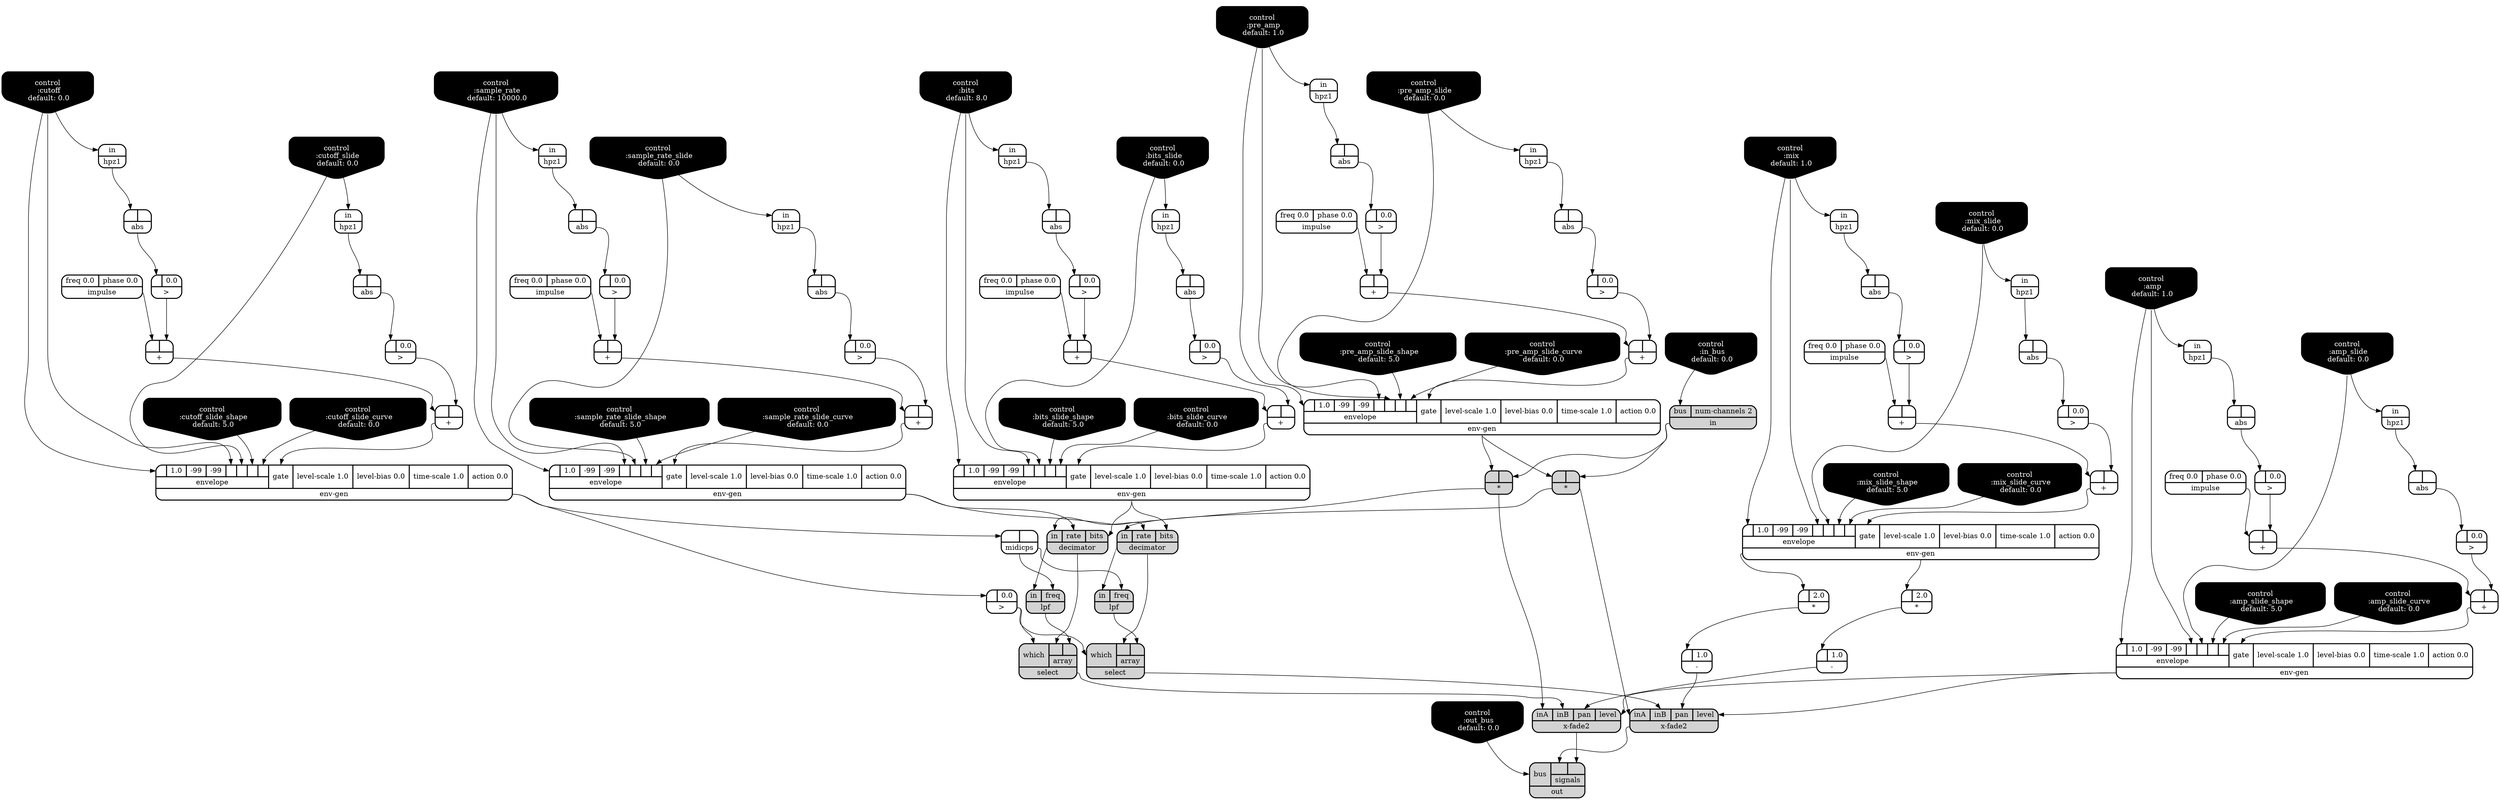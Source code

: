 digraph synthdef {
70 [label = "{{ <a> |<b> } |<__UG_NAME__>* }" style="filled, bold, rounded"  shape=record rankdir=LR];
88 [label = "{{ <a> |<b> 2.0} |<__UG_NAME__>* }" style="bold, rounded" shape=record rankdir=LR];
89 [label = "{{ <a> |<b> } |<__UG_NAME__>* }" style="filled, bold, rounded"  shape=record rankdir=LR];
95 [label = "{{ <a> |<b> 2.0} |<__UG_NAME__>* }" style="bold, rounded" shape=record rankdir=LR];
31 [label = "{{ <a> |<b> } |<__UG_NAME__>+ }" style="bold, rounded" shape=record rankdir=LR];
35 [label = "{{ <a> |<b> } |<__UG_NAME__>+ }" style="bold, rounded" shape=record rankdir=LR];
44 [label = "{{ <a> |<b> } |<__UG_NAME__>+ }" style="bold, rounded" shape=record rankdir=LR];
48 [label = "{{ <a> |<b> } |<__UG_NAME__>+ }" style="bold, rounded" shape=record rankdir=LR];
54 [label = "{{ <a> |<b> } |<__UG_NAME__>+ }" style="bold, rounded" shape=record rankdir=LR];
58 [label = "{{ <a> |<b> } |<__UG_NAME__>+ }" style="bold, rounded" shape=record rankdir=LR];
64 [label = "{{ <a> |<b> } |<__UG_NAME__>+ }" style="bold, rounded" shape=record rankdir=LR];
68 [label = "{{ <a> |<b> } |<__UG_NAME__>+ }" style="bold, rounded" shape=record rankdir=LR];
75 [label = "{{ <a> |<b> } |<__UG_NAME__>+ }" style="bold, rounded" shape=record rankdir=LR];
79 [label = "{{ <a> |<b> } |<__UG_NAME__>+ }" style="bold, rounded" shape=record rankdir=LR];
82 [label = "{{ <a> |<b> } |<__UG_NAME__>+ }" style="bold, rounded" shape=record rankdir=LR];
86 [label = "{{ <a> |<b> } |<__UG_NAME__>+ }" style="bold, rounded" shape=record rankdir=LR];
96 [label = "{{ <a> |<b> 1.0} |<__UG_NAME__>- }" style="bold, rounded" shape=record rankdir=LR];
101 [label = "{{ <a> |<b> 1.0} |<__UG_NAME__>- }" style="bold, rounded" shape=record rankdir=LR];
30 [label = "{{ <a> |<b> 0.0} |<__UG_NAME__>\> }" style="bold, rounded" shape=record rankdir=LR];
34 [label = "{{ <a> |<b> 0.0} |<__UG_NAME__>\> }" style="bold, rounded" shape=record rankdir=LR];
39 [label = "{{ <a> |<b> 0.0} |<__UG_NAME__>\> }" style="bold, rounded" shape=record rankdir=LR];
43 [label = "{{ <a> |<b> 0.0} |<__UG_NAME__>\> }" style="bold, rounded" shape=record rankdir=LR];
47 [label = "{{ <a> |<b> 0.0} |<__UG_NAME__>\> }" style="bold, rounded" shape=record rankdir=LR];
53 [label = "{{ <a> |<b> 0.0} |<__UG_NAME__>\> }" style="bold, rounded" shape=record rankdir=LR];
57 [label = "{{ <a> |<b> 0.0} |<__UG_NAME__>\> }" style="bold, rounded" shape=record rankdir=LR];
62 [label = "{{ <a> |<b> 0.0} |<__UG_NAME__>\> }" style="bold, rounded" shape=record rankdir=LR];
67 [label = "{{ <a> |<b> 0.0} |<__UG_NAME__>\> }" style="bold, rounded" shape=record rankdir=LR];
74 [label = "{{ <a> |<b> 0.0} |<__UG_NAME__>\> }" style="bold, rounded" shape=record rankdir=LR];
78 [label = "{{ <a> |<b> 0.0} |<__UG_NAME__>\> }" style="bold, rounded" shape=record rankdir=LR];
85 [label = "{{ <a> |<b> 0.0} |<__UG_NAME__>\> }" style="bold, rounded" shape=record rankdir=LR];
93 [label = "{{ <a> |<b> 0.0} |<__UG_NAME__>\> }" style="bold, rounded" shape=record rankdir=LR];
29 [label = "{{ <a> |<b> } |<__UG_NAME__>abs }" style="bold, rounded" shape=record rankdir=LR];
33 [label = "{{ <a> |<b> } |<__UG_NAME__>abs }" style="bold, rounded" shape=record rankdir=LR];
38 [label = "{{ <a> |<b> } |<__UG_NAME__>abs }" style="bold, rounded" shape=record rankdir=LR];
42 [label = "{{ <a> |<b> } |<__UG_NAME__>abs }" style="bold, rounded" shape=record rankdir=LR];
46 [label = "{{ <a> |<b> } |<__UG_NAME__>abs }" style="bold, rounded" shape=record rankdir=LR];
52 [label = "{{ <a> |<b> } |<__UG_NAME__>abs }" style="bold, rounded" shape=record rankdir=LR];
56 [label = "{{ <a> |<b> } |<__UG_NAME__>abs }" style="bold, rounded" shape=record rankdir=LR];
61 [label = "{{ <a> |<b> } |<__UG_NAME__>abs }" style="bold, rounded" shape=record rankdir=LR];
66 [label = "{{ <a> |<b> } |<__UG_NAME__>abs }" style="bold, rounded" shape=record rankdir=LR];
73 [label = "{{ <a> |<b> } |<__UG_NAME__>abs }" style="bold, rounded" shape=record rankdir=LR];
77 [label = "{{ <a> |<b> } |<__UG_NAME__>abs }" style="bold, rounded" shape=record rankdir=LR];
84 [label = "{{ <a> |<b> } |<__UG_NAME__>abs }" style="bold, rounded" shape=record rankdir=LR];
0 [label = "control
 :amp
 default: 1.0" shape=invhouse style="rounded, filled, bold" fillcolor=black fontcolor=white ]; 
1 [label = "control
 :amp_slide
 default: 0.0" shape=invhouse style="rounded, filled, bold" fillcolor=black fontcolor=white ]; 
2 [label = "control
 :amp_slide_shape
 default: 5.0" shape=invhouse style="rounded, filled, bold" fillcolor=black fontcolor=white ]; 
3 [label = "control
 :amp_slide_curve
 default: 0.0" shape=invhouse style="rounded, filled, bold" fillcolor=black fontcolor=white ]; 
4 [label = "control
 :mix
 default: 1.0" shape=invhouse style="rounded, filled, bold" fillcolor=black fontcolor=white ]; 
5 [label = "control
 :mix_slide
 default: 0.0" shape=invhouse style="rounded, filled, bold" fillcolor=black fontcolor=white ]; 
6 [label = "control
 :mix_slide_shape
 default: 5.0" shape=invhouse style="rounded, filled, bold" fillcolor=black fontcolor=white ]; 
7 [label = "control
 :mix_slide_curve
 default: 0.0" shape=invhouse style="rounded, filled, bold" fillcolor=black fontcolor=white ]; 
8 [label = "control
 :pre_amp
 default: 1.0" shape=invhouse style="rounded, filled, bold" fillcolor=black fontcolor=white ]; 
9 [label = "control
 :pre_amp_slide
 default: 0.0" shape=invhouse style="rounded, filled, bold" fillcolor=black fontcolor=white ]; 
10 [label = "control
 :pre_amp_slide_shape
 default: 5.0" shape=invhouse style="rounded, filled, bold" fillcolor=black fontcolor=white ]; 
11 [label = "control
 :pre_amp_slide_curve
 default: 0.0" shape=invhouse style="rounded, filled, bold" fillcolor=black fontcolor=white ]; 
12 [label = "control
 :sample_rate
 default: 10000.0" shape=invhouse style="rounded, filled, bold" fillcolor=black fontcolor=white ]; 
13 [label = "control
 :sample_rate_slide
 default: 0.0" shape=invhouse style="rounded, filled, bold" fillcolor=black fontcolor=white ]; 
14 [label = "control
 :sample_rate_slide_shape
 default: 5.0" shape=invhouse style="rounded, filled, bold" fillcolor=black fontcolor=white ]; 
15 [label = "control
 :sample_rate_slide_curve
 default: 0.0" shape=invhouse style="rounded, filled, bold" fillcolor=black fontcolor=white ]; 
16 [label = "control
 :bits
 default: 8.0" shape=invhouse style="rounded, filled, bold" fillcolor=black fontcolor=white ]; 
17 [label = "control
 :bits_slide
 default: 0.0" shape=invhouse style="rounded, filled, bold" fillcolor=black fontcolor=white ]; 
18 [label = "control
 :bits_slide_shape
 default: 5.0" shape=invhouse style="rounded, filled, bold" fillcolor=black fontcolor=white ]; 
19 [label = "control
 :bits_slide_curve
 default: 0.0" shape=invhouse style="rounded, filled, bold" fillcolor=black fontcolor=white ]; 
20 [label = "control
 :cutoff
 default: 0.0" shape=invhouse style="rounded, filled, bold" fillcolor=black fontcolor=white ]; 
21 [label = "control
 :cutoff_slide
 default: 0.0" shape=invhouse style="rounded, filled, bold" fillcolor=black fontcolor=white ]; 
22 [label = "control
 :cutoff_slide_shape
 default: 5.0" shape=invhouse style="rounded, filled, bold" fillcolor=black fontcolor=white ]; 
23 [label = "control
 :cutoff_slide_curve
 default: 0.0" shape=invhouse style="rounded, filled, bold" fillcolor=black fontcolor=white ]; 
24 [label = "control
 :in_bus
 default: 0.0" shape=invhouse style="rounded, filled, bold" fillcolor=black fontcolor=white ]; 
25 [label = "control
 :out_bus
 default: 0.0" shape=invhouse style="rounded, filled, bold" fillcolor=black fontcolor=white ]; 
81 [label = "{{ <in> in|<rate> rate|<bits> bits} |<__UG_NAME__>decimator }" style="filled, bold, rounded"  shape=record rankdir=LR];
98 [label = "{{ <in> in|<rate> rate|<bits> bits} |<__UG_NAME__>decimator }" style="filled, bold, rounded"  shape=record rankdir=LR];
49 [label = "{{ {{<envelope___control___0>|1.0|-99|-99|<envelope___control___4>|<envelope___control___5>|<envelope___control___6>|<envelope___control___7>}|envelope}|<gate> gate|<level____scale> level-scale 1.0|<level____bias> level-bias 0.0|<time____scale> time-scale 1.0|<action> action 0.0} |<__UG_NAME__>env-gen }" style="bold, rounded" shape=record rankdir=LR];
59 [label = "{{ {{<envelope___control___0>|1.0|-99|-99|<envelope___control___4>|<envelope___control___5>|<envelope___control___6>|<envelope___control___7>}|envelope}|<gate> gate|<level____scale> level-scale 1.0|<level____bias> level-bias 0.0|<time____scale> time-scale 1.0|<action> action 0.0} |<__UG_NAME__>env-gen }" style="bold, rounded" shape=record rankdir=LR];
69 [label = "{{ {{<envelope___control___0>|1.0|-99|-99|<envelope___control___4>|<envelope___control___5>|<envelope___control___6>|<envelope___control___7>}|envelope}|<gate> gate|<level____scale> level-scale 1.0|<level____bias> level-bias 0.0|<time____scale> time-scale 1.0|<action> action 0.0} |<__UG_NAME__>env-gen }" style="bold, rounded" shape=record rankdir=LR];
80 [label = "{{ {{<envelope___control___0>|1.0|-99|-99|<envelope___control___4>|<envelope___control___5>|<envelope___control___6>|<envelope___control___7>}|envelope}|<gate> gate|<level____scale> level-scale 1.0|<level____bias> level-bias 0.0|<time____scale> time-scale 1.0|<action> action 0.0} |<__UG_NAME__>env-gen }" style="bold, rounded" shape=record rankdir=LR];
87 [label = "{{ {{<envelope___control___0>|1.0|-99|-99|<envelope___control___4>|<envelope___control___5>|<envelope___control___6>|<envelope___control___7>}|envelope}|<gate> gate|<level____scale> level-scale 1.0|<level____bias> level-bias 0.0|<time____scale> time-scale 1.0|<action> action 0.0} |<__UG_NAME__>env-gen }" style="bold, rounded" shape=record rankdir=LR];
90 [label = "{{ {{<envelope___control___0>|1.0|-99|-99|<envelope___control___4>|<envelope___control___5>|<envelope___control___6>|<envelope___control___7>}|envelope}|<gate> gate|<level____scale> level-scale 1.0|<level____bias> level-bias 0.0|<time____scale> time-scale 1.0|<action> action 0.0} |<__UG_NAME__>env-gen }" style="bold, rounded" shape=record rankdir=LR];
28 [label = "{{ <in> in} |<__UG_NAME__>hpz1 }" style="bold, rounded" shape=record rankdir=LR];
32 [label = "{{ <in> in} |<__UG_NAME__>hpz1 }" style="bold, rounded" shape=record rankdir=LR];
36 [label = "{{ <in> in} |<__UG_NAME__>hpz1 }" style="bold, rounded" shape=record rankdir=LR];
41 [label = "{{ <in> in} |<__UG_NAME__>hpz1 }" style="bold, rounded" shape=record rankdir=LR];
45 [label = "{{ <in> in} |<__UG_NAME__>hpz1 }" style="bold, rounded" shape=record rankdir=LR];
51 [label = "{{ <in> in} |<__UG_NAME__>hpz1 }" style="bold, rounded" shape=record rankdir=LR];
55 [label = "{{ <in> in} |<__UG_NAME__>hpz1 }" style="bold, rounded" shape=record rankdir=LR];
60 [label = "{{ <in> in} |<__UG_NAME__>hpz1 }" style="bold, rounded" shape=record rankdir=LR];
65 [label = "{{ <in> in} |<__UG_NAME__>hpz1 }" style="bold, rounded" shape=record rankdir=LR];
72 [label = "{{ <in> in} |<__UG_NAME__>hpz1 }" style="bold, rounded" shape=record rankdir=LR];
76 [label = "{{ <in> in} |<__UG_NAME__>hpz1 }" style="bold, rounded" shape=record rankdir=LR];
83 [label = "{{ <in> in} |<__UG_NAME__>hpz1 }" style="bold, rounded" shape=record rankdir=LR];
27 [label = "{{ <freq> freq 0.0|<phase> phase 0.0} |<__UG_NAME__>impulse }" style="bold, rounded" shape=record rankdir=LR];
37 [label = "{{ <freq> freq 0.0|<phase> phase 0.0} |<__UG_NAME__>impulse }" style="bold, rounded" shape=record rankdir=LR];
40 [label = "{{ <freq> freq 0.0|<phase> phase 0.0} |<__UG_NAME__>impulse }" style="bold, rounded" shape=record rankdir=LR];
50 [label = "{{ <freq> freq 0.0|<phase> phase 0.0} |<__UG_NAME__>impulse }" style="bold, rounded" shape=record rankdir=LR];
63 [label = "{{ <freq> freq 0.0|<phase> phase 0.0} |<__UG_NAME__>impulse }" style="bold, rounded" shape=record rankdir=LR];
71 [label = "{{ <freq> freq 0.0|<phase> phase 0.0} |<__UG_NAME__>impulse }" style="bold, rounded" shape=record rankdir=LR];
26 [label = "{{ <bus> bus|<num____channels> num-channels 2} |<__UG_NAME__>in }" style="filled, bold, rounded"  shape=record rankdir=LR];
92 [label = "{{ <in> in|<freq> freq} |<__UG_NAME__>lpf }" style="filled, bold, rounded"  shape=record rankdir=LR];
99 [label = "{{ <in> in|<freq> freq} |<__UG_NAME__>lpf }" style="filled, bold, rounded"  shape=record rankdir=LR];
91 [label = "{{ <a> |<b> } |<__UG_NAME__>midicps }" style="bold, rounded" shape=record rankdir=LR];
103 [label = "{{ <bus> bus|{{<signals___x____fade2___0>|<signals___x____fade2___1>}|signals}} |<__UG_NAME__>out }" style="filled, bold, rounded"  shape=record rankdir=LR];
94 [label = "{{ <which> which|{{<array___decimator___0>|<array___lpf___1>}|array}} |<__UG_NAME__>select }" style="filled, bold, rounded"  shape=record rankdir=LR];
100 [label = "{{ <which> which|{{<array___decimator___0>|<array___lpf___1>}|array}} |<__UG_NAME__>select }" style="filled, bold, rounded"  shape=record rankdir=LR];
97 [label = "{{ <ina> inA|<inb> inB|<pan> pan|<level> level} |<__UG_NAME__>x-fade2 }" style="filled, bold, rounded"  shape=record rankdir=LR];
102 [label = "{{ <ina> inA|<inb> inB|<pan> pan|<level> level} |<__UG_NAME__>x-fade2 }" style="filled, bold, rounded"  shape=record rankdir=LR];

26:__UG_NAME__ -> 70:b ;
69:__UG_NAME__ -> 70:a ;
87:__UG_NAME__ -> 88:a ;
26:__UG_NAME__ -> 89:b ;
69:__UG_NAME__ -> 89:a ;
87:__UG_NAME__ -> 95:a ;
30:__UG_NAME__ -> 31:b ;
27:__UG_NAME__ -> 31:a ;
34:__UG_NAME__ -> 35:b ;
31:__UG_NAME__ -> 35:a ;
43:__UG_NAME__ -> 44:b ;
40:__UG_NAME__ -> 44:a ;
47:__UG_NAME__ -> 48:b ;
44:__UG_NAME__ -> 48:a ;
53:__UG_NAME__ -> 54:b ;
50:__UG_NAME__ -> 54:a ;
57:__UG_NAME__ -> 58:b ;
54:__UG_NAME__ -> 58:a ;
62:__UG_NAME__ -> 64:b ;
63:__UG_NAME__ -> 64:a ;
67:__UG_NAME__ -> 68:b ;
64:__UG_NAME__ -> 68:a ;
74:__UG_NAME__ -> 75:b ;
71:__UG_NAME__ -> 75:a ;
78:__UG_NAME__ -> 79:b ;
75:__UG_NAME__ -> 79:a ;
39:__UG_NAME__ -> 82:b ;
37:__UG_NAME__ -> 82:a ;
85:__UG_NAME__ -> 86:b ;
82:__UG_NAME__ -> 86:a ;
95:__UG_NAME__ -> 96:a ;
88:__UG_NAME__ -> 101:a ;
29:__UG_NAME__ -> 30:a ;
33:__UG_NAME__ -> 34:a ;
38:__UG_NAME__ -> 39:a ;
42:__UG_NAME__ -> 43:a ;
46:__UG_NAME__ -> 47:a ;
52:__UG_NAME__ -> 53:a ;
56:__UG_NAME__ -> 57:a ;
61:__UG_NAME__ -> 62:a ;
66:__UG_NAME__ -> 67:a ;
73:__UG_NAME__ -> 74:a ;
77:__UG_NAME__ -> 78:a ;
84:__UG_NAME__ -> 85:a ;
90:__UG_NAME__ -> 93:a ;
28:__UG_NAME__ -> 29:a ;
32:__UG_NAME__ -> 33:a ;
36:__UG_NAME__ -> 38:a ;
41:__UG_NAME__ -> 42:a ;
45:__UG_NAME__ -> 46:a ;
51:__UG_NAME__ -> 52:a ;
55:__UG_NAME__ -> 56:a ;
60:__UG_NAME__ -> 61:a ;
65:__UG_NAME__ -> 66:a ;
72:__UG_NAME__ -> 73:a ;
76:__UG_NAME__ -> 77:a ;
83:__UG_NAME__ -> 84:a ;
80:__UG_NAME__ -> 81:bits ;
49:__UG_NAME__ -> 81:rate ;
70:__UG_NAME__ -> 81:in ;
80:__UG_NAME__ -> 98:bits ;
49:__UG_NAME__ -> 98:rate ;
89:__UG_NAME__ -> 98:in ;
48:__UG_NAME__ -> 49:gate ;
12:__UG_NAME__ -> 49:envelope___control___0 ;
12:__UG_NAME__ -> 49:envelope___control___4 ;
13:__UG_NAME__ -> 49:envelope___control___5 ;
14:__UG_NAME__ -> 49:envelope___control___6 ;
15:__UG_NAME__ -> 49:envelope___control___7 ;
58:__UG_NAME__ -> 59:gate ;
0:__UG_NAME__ -> 59:envelope___control___0 ;
0:__UG_NAME__ -> 59:envelope___control___4 ;
1:__UG_NAME__ -> 59:envelope___control___5 ;
2:__UG_NAME__ -> 59:envelope___control___6 ;
3:__UG_NAME__ -> 59:envelope___control___7 ;
68:__UG_NAME__ -> 69:gate ;
8:__UG_NAME__ -> 69:envelope___control___0 ;
8:__UG_NAME__ -> 69:envelope___control___4 ;
9:__UG_NAME__ -> 69:envelope___control___5 ;
10:__UG_NAME__ -> 69:envelope___control___6 ;
11:__UG_NAME__ -> 69:envelope___control___7 ;
79:__UG_NAME__ -> 80:gate ;
16:__UG_NAME__ -> 80:envelope___control___0 ;
16:__UG_NAME__ -> 80:envelope___control___4 ;
17:__UG_NAME__ -> 80:envelope___control___5 ;
18:__UG_NAME__ -> 80:envelope___control___6 ;
19:__UG_NAME__ -> 80:envelope___control___7 ;
86:__UG_NAME__ -> 87:gate ;
4:__UG_NAME__ -> 87:envelope___control___0 ;
4:__UG_NAME__ -> 87:envelope___control___4 ;
5:__UG_NAME__ -> 87:envelope___control___5 ;
6:__UG_NAME__ -> 87:envelope___control___6 ;
7:__UG_NAME__ -> 87:envelope___control___7 ;
35:__UG_NAME__ -> 90:gate ;
20:__UG_NAME__ -> 90:envelope___control___0 ;
20:__UG_NAME__ -> 90:envelope___control___4 ;
21:__UG_NAME__ -> 90:envelope___control___5 ;
22:__UG_NAME__ -> 90:envelope___control___6 ;
23:__UG_NAME__ -> 90:envelope___control___7 ;
20:__UG_NAME__ -> 28:in ;
21:__UG_NAME__ -> 32:in ;
4:__UG_NAME__ -> 36:in ;
12:__UG_NAME__ -> 41:in ;
13:__UG_NAME__ -> 45:in ;
0:__UG_NAME__ -> 51:in ;
1:__UG_NAME__ -> 55:in ;
8:__UG_NAME__ -> 60:in ;
9:__UG_NAME__ -> 65:in ;
16:__UG_NAME__ -> 72:in ;
17:__UG_NAME__ -> 76:in ;
5:__UG_NAME__ -> 83:in ;
24:__UG_NAME__ -> 26:bus ;
91:__UG_NAME__ -> 92:freq ;
81:__UG_NAME__ -> 92:in ;
91:__UG_NAME__ -> 99:freq ;
98:__UG_NAME__ -> 99:in ;
90:__UG_NAME__ -> 91:a ;
102:__UG_NAME__ -> 103:signals___x____fade2___0 ;
97:__UG_NAME__ -> 103:signals___x____fade2___1 ;
25:__UG_NAME__ -> 103:bus ;
81:__UG_NAME__ -> 94:array___decimator___0 ;
92:__UG_NAME__ -> 94:array___lpf___1 ;
93:__UG_NAME__ -> 94:which ;
98:__UG_NAME__ -> 100:array___decimator___0 ;
99:__UG_NAME__ -> 100:array___lpf___1 ;
93:__UG_NAME__ -> 100:which ;
59:__UG_NAME__ -> 97:level ;
96:__UG_NAME__ -> 97:pan ;
94:__UG_NAME__ -> 97:inb ;
70:__UG_NAME__ -> 97:ina ;
59:__UG_NAME__ -> 102:level ;
101:__UG_NAME__ -> 102:pan ;
100:__UG_NAME__ -> 102:inb ;
89:__UG_NAME__ -> 102:ina ;

}